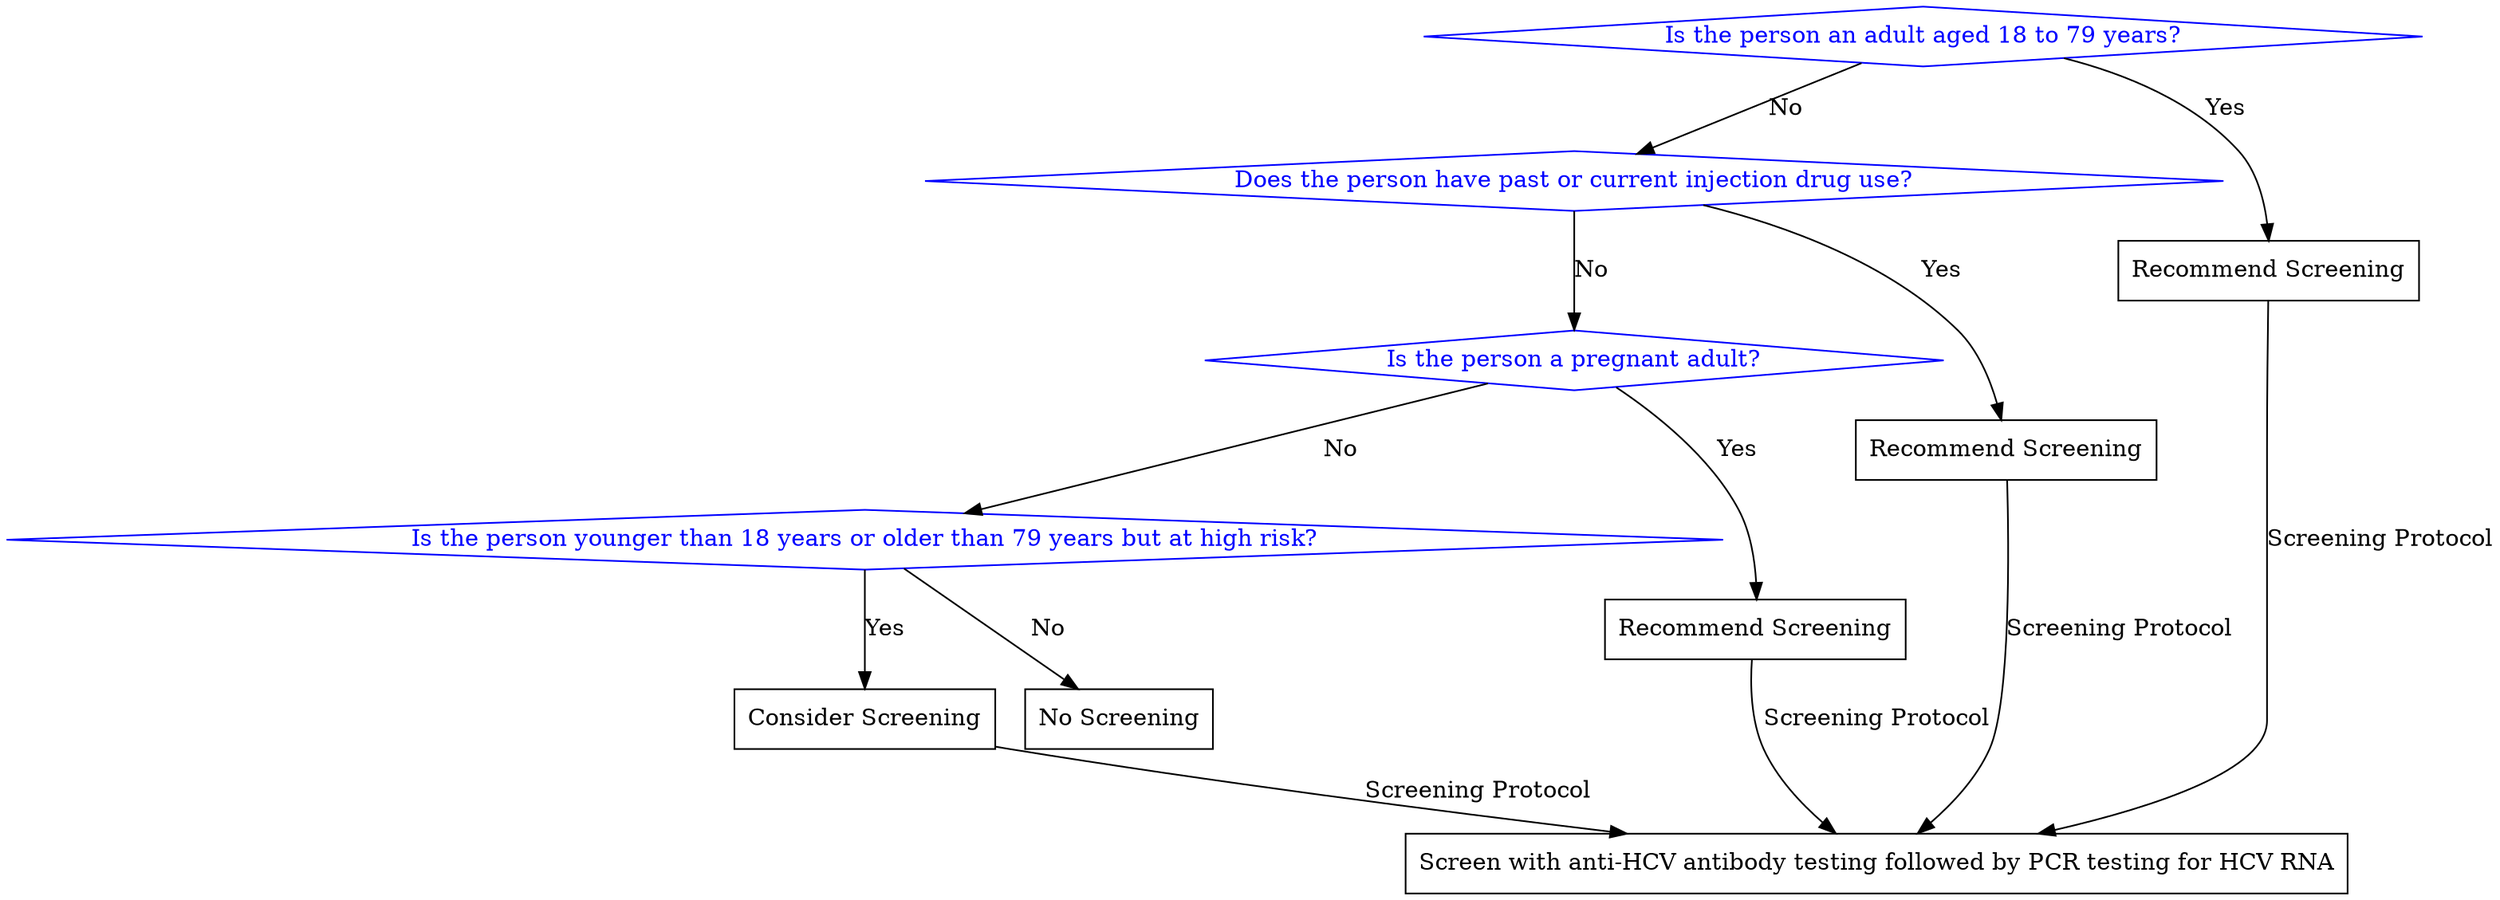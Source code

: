 digraph G {
    rankdir=TB
    
    node [shape=diamond, color=blue, fontcolor=blue];
    
    A [label="Is the person an adult aged 18 to 79 years?"];
    B [label="Does the person have past or current injection drug use?"];
    C [label="Is the person a pregnant adult?"];
    D [label="Is the person younger than 18 years or older than 79 years but at high risk?"];
    
    node [shape=rect, color=black, fontcolor=black];
    
    A_YES [label="Recommend Screening", shape=rect];
    B_YES [label="Recommend Screening", shape=rect];
    C_YES [label="Recommend Screening", shape=rect];
    D_YES [label="Consider Screening", shape=rect];
    NOPE [label="No Screening", shape=rect];
    
    A -> A_YES [label="Yes"];
    A -> B [label="No"];
    B -> B_YES [label="Yes"];
    B -> C [label="No"];
    C -> C_YES [label="Yes"];
    C -> D [label="No"];
    D -> D_YES [label="Yes"];
    D -> NOPE [label="No"];
    
    A_YES -> E [label="Screening Protocol", shape=none];
    B_YES -> E [label="Screening Protocol", shape=none];
    C_YES -> E [label="Screening Protocol", shape=none];
    D_YES -> E [label="Screening Protocol", shape=none];
    
    node [shape=rect, color=green, fontcolor=green];
    
    E [label="Screen with anti-HCV antibody testing followed by PCR testing for HCV RNA"];
}